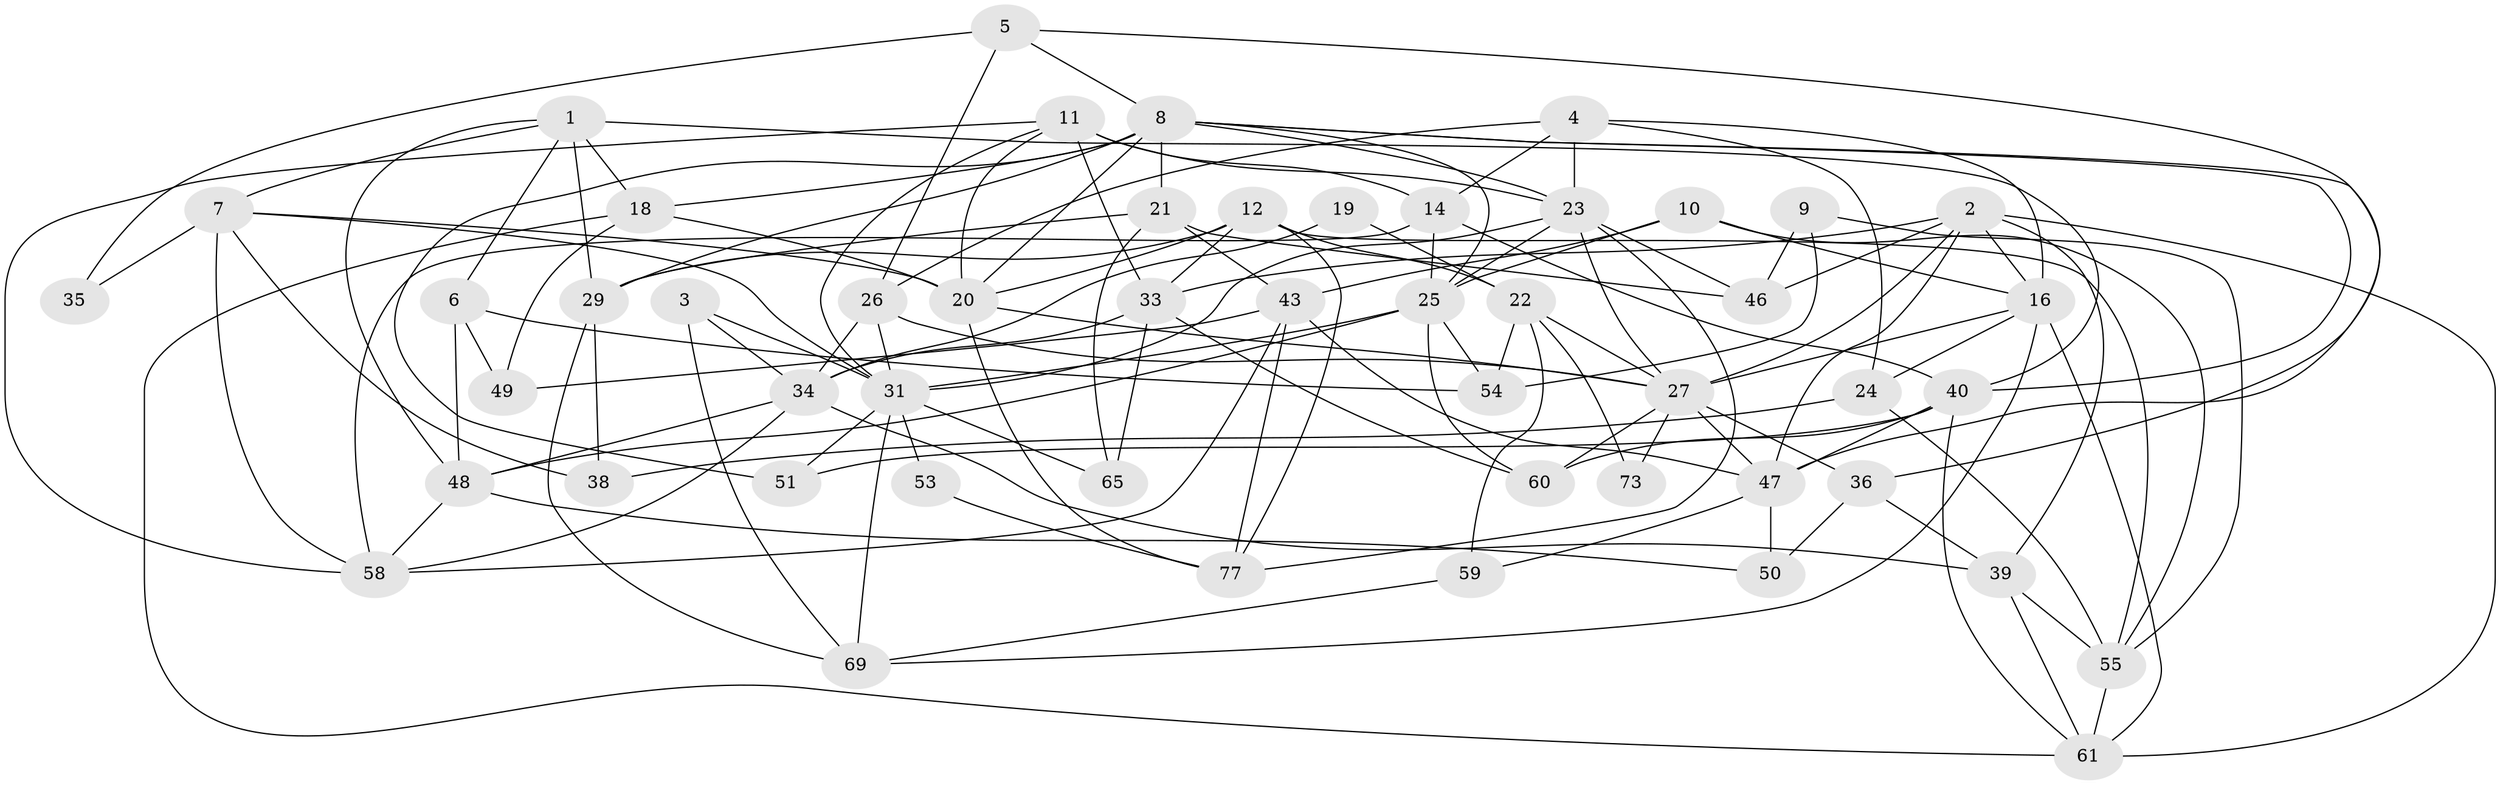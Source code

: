 // original degree distribution, {5: 0.2441860465116279, 3: 0.19767441860465115, 4: 0.2441860465116279, 2: 0.18604651162790697, 7: 0.046511627906976744, 6: 0.06976744186046512, 8: 0.011627906976744186}
// Generated by graph-tools (version 1.1) at 2025/41/03/06/25 10:41:58]
// undirected, 51 vertices, 132 edges
graph export_dot {
graph [start="1"]
  node [color=gray90,style=filled];
  1 [super="+57"];
  2 [super="+70"];
  3 [super="+86"];
  4 [super="+67"];
  5 [super="+13"];
  6 [super="+17"];
  7 [super="+75"];
  8 [super="+30"];
  9;
  10 [super="+63"];
  11 [super="+28"];
  12 [super="+15"];
  14 [super="+41"];
  16;
  18 [super="+62"];
  19 [super="+37"];
  20 [super="+79"];
  21 [super="+45"];
  22 [super="+64"];
  23 [super="+32"];
  24;
  25 [super="+81"];
  26;
  27 [super="+42"];
  29 [super="+56"];
  31 [super="+84"];
  33 [super="+52"];
  34 [super="+44"];
  35;
  36;
  38;
  39 [super="+71"];
  40 [super="+74"];
  43 [super="+76"];
  46;
  47 [super="+80"];
  48 [super="+83"];
  49;
  50 [super="+78"];
  51;
  53;
  54;
  55 [super="+82"];
  58 [super="+68"];
  59 [super="+66"];
  60;
  61 [super="+72"];
  65;
  69 [super="+85"];
  73;
  77;
  1 -- 29;
  1 -- 18;
  1 -- 48;
  1 -- 6;
  1 -- 7;
  1 -- 40 [weight=2];
  2 -- 16;
  2 -- 27;
  2 -- 46;
  2 -- 33;
  2 -- 61;
  2 -- 39;
  2 -- 47;
  3 -- 31;
  3 -- 69;
  3 -- 34;
  4 -- 24;
  4 -- 16;
  4 -- 14;
  4 -- 26;
  4 -- 23;
  5 -- 8;
  5 -- 26;
  5 -- 35;
  5 -- 47;
  6 -- 54;
  6 -- 48;
  6 -- 49;
  7 -- 58;
  7 -- 35;
  7 -- 20;
  7 -- 38;
  7 -- 31;
  8 -- 18;
  8 -- 29;
  8 -- 51;
  8 -- 36;
  8 -- 23;
  8 -- 20;
  8 -- 25;
  8 -- 40;
  8 -- 21;
  9 -- 46;
  9 -- 54;
  9 -- 55;
  10 -- 25;
  10 -- 16;
  10 -- 43;
  10 -- 55;
  11 -- 31;
  11 -- 58;
  11 -- 33 [weight=2];
  11 -- 20;
  11 -- 23;
  11 -- 14;
  12 -- 20;
  12 -- 22;
  12 -- 33;
  12 -- 29;
  12 -- 77;
  12 -- 55;
  14 -- 40;
  14 -- 58;
  14 -- 25;
  16 -- 24;
  16 -- 69;
  16 -- 27;
  16 -- 61;
  18 -- 20;
  18 -- 49;
  18 -- 61;
  19 -- 34 [weight=2];
  19 -- 22;
  20 -- 27;
  20 -- 77;
  21 -- 46;
  21 -- 65;
  21 -- 43;
  21 -- 29;
  22 -- 54 [weight=2];
  22 -- 73;
  22 -- 27;
  22 -- 59;
  23 -- 77;
  23 -- 31;
  23 -- 27;
  23 -- 46;
  23 -- 25;
  24 -- 55;
  24 -- 38;
  25 -- 31;
  25 -- 60;
  25 -- 54;
  25 -- 48;
  26 -- 34;
  26 -- 31;
  26 -- 27;
  27 -- 36;
  27 -- 73;
  27 -- 47;
  27 -- 60;
  29 -- 69;
  29 -- 38;
  31 -- 51;
  31 -- 65;
  31 -- 69;
  31 -- 53;
  33 -- 65;
  33 -- 34;
  33 -- 60;
  34 -- 58;
  34 -- 48;
  34 -- 39;
  36 -- 50;
  36 -- 39;
  39 -- 55;
  39 -- 61;
  40 -- 60;
  40 -- 47;
  40 -- 51;
  40 -- 61;
  43 -- 49;
  43 -- 58;
  43 -- 77;
  43 -- 47;
  47 -- 50;
  47 -- 59;
  48 -- 58;
  48 -- 50;
  53 -- 77;
  55 -- 61;
  59 -- 69;
}
